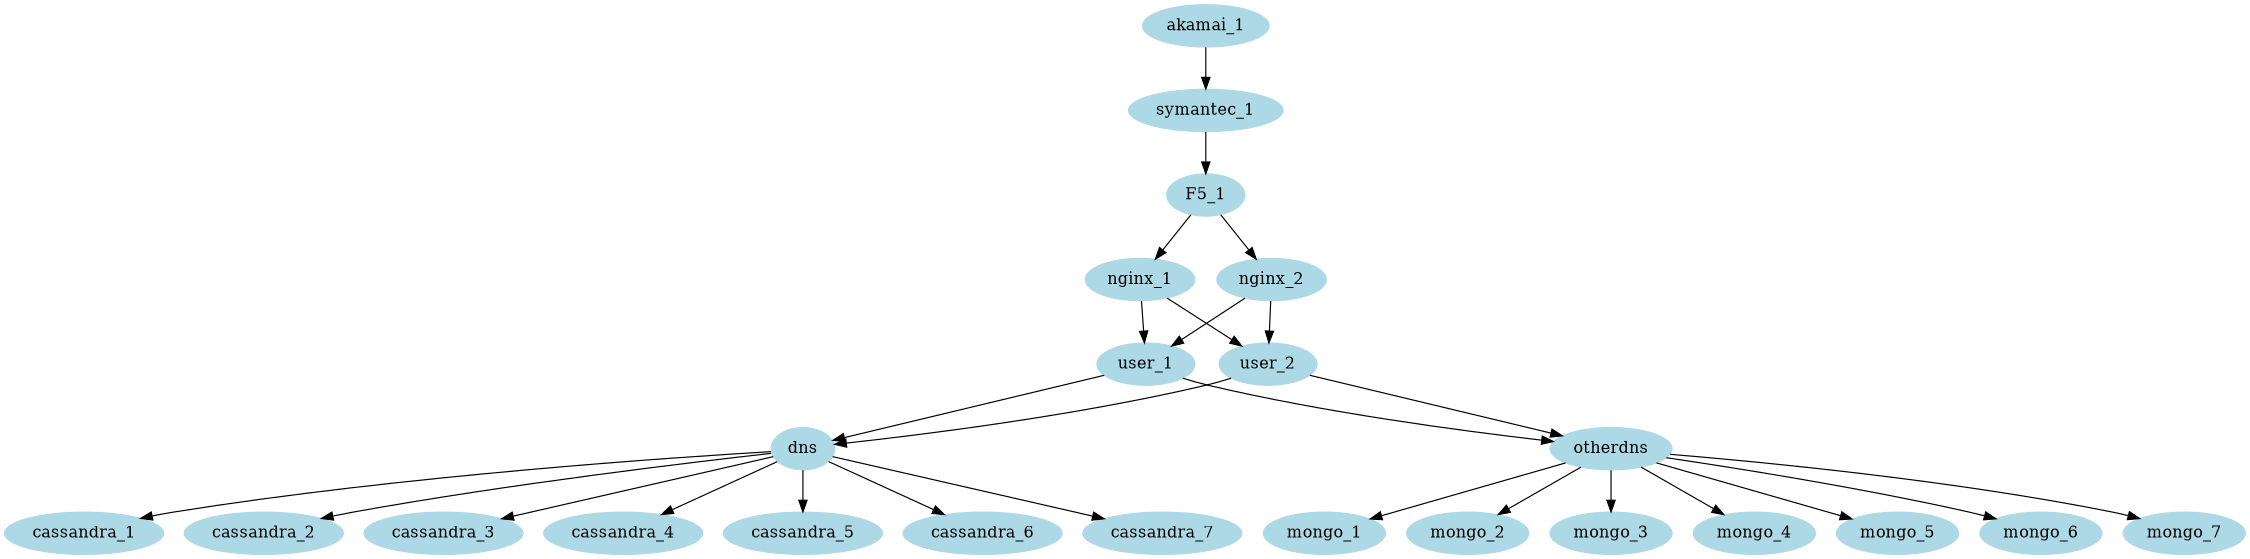 
digraph e2e {
        size="15"
        style=filled;
        color=blue;
        node [style=filled,color=lightblue];
    akamai_1->symantec_1
symantec_1->F5_1
F5_1->nginx_1
F5_1->nginx_2
user_1->dns
user_2->dns
dns->cassandra_1
dns->cassandra_2
dns->cassandra_3
dns->cassandra_4
dns->cassandra_5
dns->cassandra_6
dns->cassandra_7
nginx_1->user_1
nginx_1->user_2
nginx_2->user_1
nginx_2->user_2
user_1->otherdns
user_2->otherdns
otherdns->mongo_1
otherdns->mongo_2
otherdns->mongo_3
otherdns->mongo_4
otherdns->mongo_5
otherdns->mongo_6
otherdns->mongo_7

        }